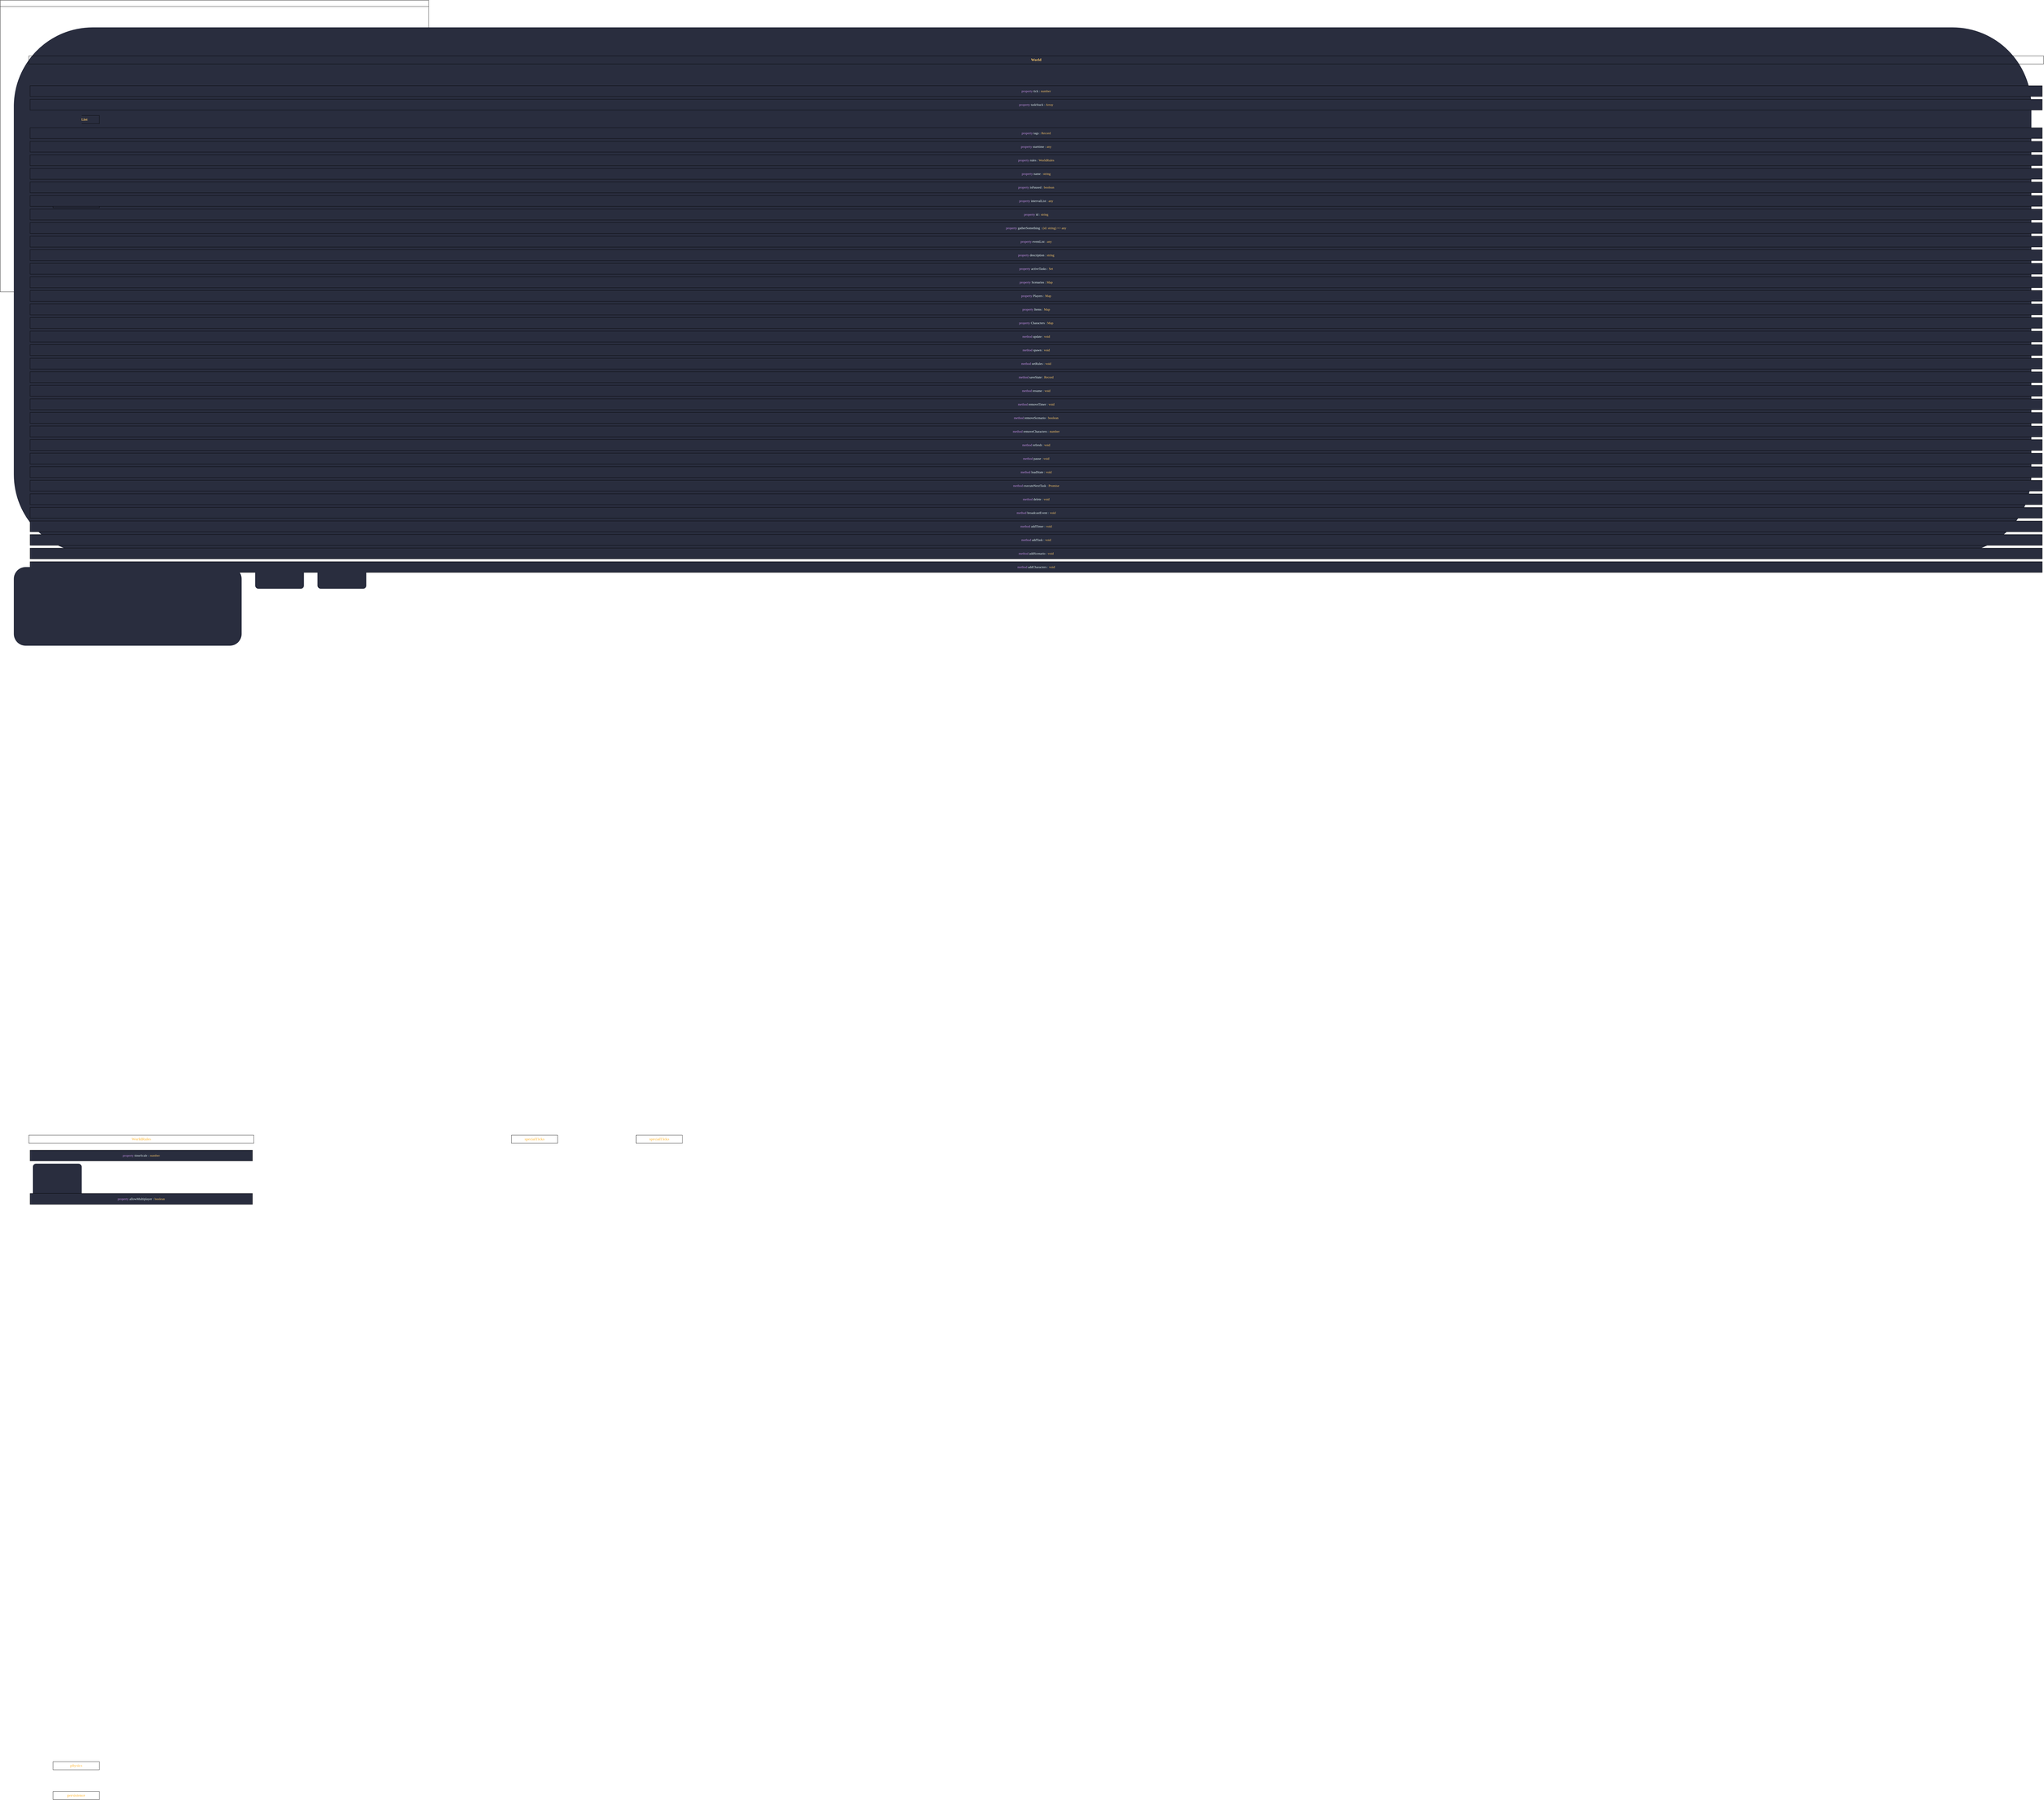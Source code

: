 <mxfile version="21.6.5" type="device">
  <diagram name="Page-1" id="2021846821120">
    <mxGraphModel dx="2037" dy="830" grid="1" gridSize="10" guides="1" toolTips="1" connect="1" arrows="1" fold="1" page="1" pageScale="1" pageWidth="850" pageHeight="1100" math="0" shadow="0">
      <root>
        <mxCell id="0" />
        <mxCell id="1" parent="0" />
        <mxCell id="2021846822128" value="" style="swimlane;whiteSpace=wrap;rounded=0;fillColor=none;dashed=0;html=1;movable=1;resizable=1;swimlaneFillColor=none;" vertex="1" parent="1">
  <mxGeometry x="30" y="75" width="1580" height="1075" as="geometry" />
</mxCell>
        <mxCell id="2021841974800" value="" style="whiteSpace=wrap;rounded=1;fillColor=#292D3E;strokeColor=none;dashed=0;html=1;strokeWidth=3;" vertex="1" parent="2021846822128">
  <mxGeometry x="50" y="100" width="7440" height="1940" as="geometry" />
</mxCell>
        <mxCell id="2021841975760" value="&lt;b&gt;World&lt;/b&gt;" style="whiteSpace=wrap;rounded=0;fillColor=none;dashed=0;fontFamily=Verdana;fontSize=14;fontColor=#FFCB6B;html=1;" vertex="1" parent="2021841974800">
  <mxGeometry x="55" y="105" width="7430" height="30" as="geometry" />
</mxCell>
        <mxCell id="2021841976720" value="" style="whiteSpace=wrap;rounded=1;fillColor=#292D3E;strokeColor=none;dashed=0;html=1;strokeWidth=3;" vertex="1" parent="2021841974800">
  <mxGeometry x="70" y="160" width="180" height="80" as="geometry" />
</mxCell>
        <mxCell id="2021841977040" value="&lt;b&gt;tickTimerList&lt;/b&gt;" style="whiteSpace=wrap;rounded=0;fillColor=none;dashed=0;fontFamily=Verdana;fontSize=14;fontColor=#FFCB6B;html=1;" vertex="1" parent="2021841976720">
  <mxGeometry x="75" y="165" width="170" height="30" as="geometry" />
</mxCell>
        <mxCell id="2021847236688" value="&lt;div style=&quot;font-family:Consolas;font-size:12px&quot;&gt;&lt;span style=&quot;color:#C792EA&quot;&gt;property&lt;/span&gt; &lt;span style=&quot;color:#EEFFFF&quot;&gt;tick&lt;/span&gt; &lt;span style=&quot;color:#89DDFF&quot;&gt;:&lt;/span&gt; &lt;span style=&quot;color:#FFCB6B&quot;&gt;number&lt;/span&gt;&lt;/div&gt;" style="whiteSpace=wrap;rounded=0;fillColor=#292D3E;dashed=0;fontColor=#EEFFFF;fontFamily=Consolas;fontSize=12;html=1;" vertex="1" parent="2021841974800">
  <mxGeometry x="60" y="215" width="7420" height="40" as="geometry" />
</mxCell>
        <mxCell id="2021847237008" value="&lt;div style=&quot;font-family:Consolas;font-size:12px&quot;&gt;&lt;span style=&quot;color:#C792EA&quot;&gt;property&lt;/span&gt; &lt;span style=&quot;color:#EEFFFF&quot;&gt;taskStack&lt;/span&gt; &lt;span style=&quot;color:#89DDFF&quot;&gt;:&lt;/span&gt; &lt;span style=&quot;color:#FFCB6B&quot;&gt;Array&lt;Function&gt;&lt;/span&gt;&lt;/div&gt;" style="whiteSpace=wrap;rounded=0;fillColor=#292D3E;dashed=0;fontColor=#EEFFFF;fontFamily=Consolas;fontSize=12;html=1;" vertex="1" parent="2021841974800">
  <mxGeometry x="60" y="265" width="7420" height="40" as="geometry" />
</mxCell>
        <mxCell id="2021847237328" value="" style="whiteSpace=wrap;rounded=1;fillColor=#292D3E;strokeColor=none;dashed=0;html=1;strokeWidth=3;" vertex="1" parent="2021841974800">
  <mxGeometry x="70" y="315" width="180" height="80" as="geometry" />
</mxCell>
        <mxCell id="2021847237648" value="&lt;b&gt;taskQueue&lt;/b&gt;" style="whiteSpace=wrap;rounded=0;fillColor=none;dashed=0;fontFamily=Verdana;fontSize=14;fontColor=#FFCB6B;html=1;" vertex="1" parent="2021847237328">
  <mxGeometry x="75" y="320" width="170" height="30" as="geometry" />
</mxCell>
        <mxCell id="2021847237968" value="&lt;div style=&quot;font-family:Consolas;font-size:12px&quot;&gt;&lt;span style=&quot;color:#C792EA&quot;&gt;property&lt;/span&gt; &lt;span style=&quot;color:#EEFFFF&quot;&gt;tags&lt;/span&gt; &lt;span style=&quot;color:#89DDFF&quot;&gt;:&lt;/span&gt; &lt;span style=&quot;color:#FFCB6B&quot;&gt;Record&lt;string, any&gt;&lt;/span&gt;&lt;/div&gt;" style="whiteSpace=wrap;rounded=0;fillColor=#292D3E;dashed=0;fontColor=#EEFFFF;fontFamily=Consolas;fontSize=12;html=1;" vertex="1" parent="2021841974800">
  <mxGeometry x="60" y="370" width="7420" height="40" as="geometry" />
</mxCell>
        <mxCell id="2021847238288" value="&lt;div style=&quot;font-family:Consolas;font-size:12px&quot;&gt;&lt;span style=&quot;color:#C792EA&quot;&gt;property&lt;/span&gt; &lt;span style=&quot;color:#EEFFFF&quot;&gt;starttime&lt;/span&gt; &lt;span style=&quot;color:#89DDFF&quot;&gt;:&lt;/span&gt; &lt;span style=&quot;color:#FFCB6B&quot;&gt;any&lt;/span&gt;&lt;/div&gt;" style="whiteSpace=wrap;rounded=0;fillColor=#292D3E;dashed=0;fontColor=#EEFFFF;fontFamily=Consolas;fontSize=12;html=1;" vertex="1" parent="2021841974800">
  <mxGeometry x="60" y="420" width="7420" height="40" as="geometry" />
</mxCell>
        <mxCell id="2021847238608" value="&lt;div style=&quot;font-family:Consolas;font-size:12px&quot;&gt;&lt;span style=&quot;color:#C792EA&quot;&gt;property&lt;/span&gt; &lt;span style=&quot;color:#EEFFFF&quot;&gt;rules&lt;/span&gt; &lt;span style=&quot;color:#89DDFF&quot;&gt;:&lt;/span&gt; &lt;span style=&quot;color:#FFCB6B&quot;&gt;WorldRules&lt;/span&gt;&lt;/div&gt;" style="whiteSpace=wrap;rounded=0;fillColor=#292D3E;dashed=0;fontColor=#EEFFFF;fontFamily=Consolas;fontSize=12;html=1;" vertex="1" parent="2021841974800">
  <mxGeometry x="60" y="470" width="7420" height="40" as="geometry" />
</mxCell>
        <mxCell id="2021847238928" value="&lt;div style=&quot;font-family:Consolas;font-size:12px&quot;&gt;&lt;span style=&quot;color:#C792EA&quot;&gt;property&lt;/span&gt; &lt;span style=&quot;color:#EEFFFF&quot;&gt;name&lt;/span&gt; &lt;span style=&quot;color:#89DDFF&quot;&gt;:&lt;/span&gt; &lt;span style=&quot;color:#FFCB6B&quot;&gt;string&lt;/span&gt;&lt;/div&gt;" style="whiteSpace=wrap;rounded=0;fillColor=#292D3E;dashed=0;fontColor=#EEFFFF;fontFamily=Consolas;fontSize=12;html=1;" vertex="1" parent="2021841974800">
  <mxGeometry x="60" y="520" width="7420" height="40" as="geometry" />
</mxCell>
        <mxCell id="2021847239248" value="&lt;div style=&quot;font-family:Consolas;font-size:12px&quot;&gt;&lt;span style=&quot;color:#C792EA&quot;&gt;property&lt;/span&gt; &lt;span style=&quot;color:#EEFFFF&quot;&gt;isPaused&lt;/span&gt; &lt;span style=&quot;color:#89DDFF&quot;&gt;:&lt;/span&gt; &lt;span style=&quot;color:#FFCB6B&quot;&gt;boolean&lt;/span&gt;&lt;/div&gt;" style="whiteSpace=wrap;rounded=0;fillColor=#292D3E;dashed=0;fontColor=#EEFFFF;fontFamily=Consolas;fontSize=12;html=1;" vertex="1" parent="2021841974800">
  <mxGeometry x="60" y="570" width="7420" height="40" as="geometry" />
</mxCell>
        <mxCell id="2021847239568" value="&lt;div style=&quot;font-family:Consolas;font-size:12px&quot;&gt;&lt;span style=&quot;color:#C792EA&quot;&gt;property&lt;/span&gt; &lt;span style=&quot;color:#EEFFFF&quot;&gt;intervalList&lt;/span&gt; &lt;span style=&quot;color:#89DDFF&quot;&gt;:&lt;/span&gt; &lt;span style=&quot;color:#FFCB6B&quot;&gt;any&lt;/span&gt;&lt;/div&gt;" style="whiteSpace=wrap;rounded=0;fillColor=#292D3E;dashed=0;fontColor=#EEFFFF;fontFamily=Consolas;fontSize=12;html=1;" vertex="1" parent="2021841974800">
  <mxGeometry x="60" y="620" width="7420" height="40" as="geometry" />
</mxCell>
        <mxCell id="2021847239888" value="&lt;div style=&quot;font-family:Consolas;font-size:12px&quot;&gt;&lt;span style=&quot;color:#C792EA&quot;&gt;property&lt;/span&gt; &lt;span style=&quot;color:#EEFFFF&quot;&gt;id&lt;/span&gt; &lt;span style=&quot;color:#89DDFF&quot;&gt;:&lt;/span&gt; &lt;span style=&quot;color:#FFCB6B&quot;&gt;string&lt;/span&gt;&lt;/div&gt;" style="whiteSpace=wrap;rounded=0;fillColor=#292D3E;dashed=0;fontColor=#EEFFFF;fontFamily=Consolas;fontSize=12;html=1;" vertex="1" parent="2021841974800">
  <mxGeometry x="60" y="670" width="7420" height="40" as="geometry" />
</mxCell>
        <mxCell id="2021847240208" value="&lt;div style=&quot;font-family:Consolas;font-size:12px&quot;&gt;&lt;span style=&quot;color:#C792EA&quot;&gt;property&lt;/span&gt; &lt;span style=&quot;color:#EEFFFF&quot;&gt;gatherSomething&lt;/span&gt; &lt;span style=&quot;color:#89DDFF&quot;&gt;:&lt;/span&gt; &lt;span style=&quot;color:#FFCB6B&quot;&gt;(id: string) =&gt; any&lt;/span&gt;&lt;/div&gt;" style="whiteSpace=wrap;rounded=0;fillColor=#292D3E;dashed=0;fontColor=#EEFFFF;fontFamily=Consolas;fontSize=12;html=1;" vertex="1" parent="2021841974800">
  <mxGeometry x="60" y="720" width="7420" height="40" as="geometry" />
</mxCell>
        <mxCell id="2021847240528" value="&lt;div style=&quot;font-family:Consolas;font-size:12px&quot;&gt;&lt;span style=&quot;color:#C792EA&quot;&gt;property&lt;/span&gt; &lt;span style=&quot;color:#EEFFFF&quot;&gt;eventList&lt;/span&gt; &lt;span style=&quot;color:#89DDFF&quot;&gt;:&lt;/span&gt; &lt;span style=&quot;color:#FFCB6B&quot;&gt;any&lt;/span&gt;&lt;/div&gt;" style="whiteSpace=wrap;rounded=0;fillColor=#292D3E;dashed=0;fontColor=#EEFFFF;fontFamily=Consolas;fontSize=12;html=1;" vertex="1" parent="2021841974800">
  <mxGeometry x="60" y="770" width="7420" height="40" as="geometry" />
</mxCell>
        <mxCell id="2021847240848" value="&lt;div style=&quot;font-family:Consolas;font-size:12px&quot;&gt;&lt;span style=&quot;color:#C792EA&quot;&gt;property&lt;/span&gt; &lt;span style=&quot;color:#EEFFFF&quot;&gt;description&lt;/span&gt; &lt;span style=&quot;color:#89DDFF&quot;&gt;:&lt;/span&gt; &lt;span style=&quot;color:#FFCB6B&quot;&gt;string&lt;/span&gt;&lt;/div&gt;" style="whiteSpace=wrap;rounded=0;fillColor=#292D3E;dashed=0;fontColor=#EEFFFF;fontFamily=Consolas;fontSize=12;html=1;" vertex="1" parent="2021841974800">
  <mxGeometry x="60" y="820" width="7420" height="40" as="geometry" />
</mxCell>
        <mxCell id="2021847241168" value="&lt;div style=&quot;font-family:Consolas;font-size:12px&quot;&gt;&lt;span style=&quot;color:#C792EA&quot;&gt;property&lt;/span&gt; &lt;span style=&quot;color:#EEFFFF&quot;&gt;activeTasks&lt;/span&gt; &lt;span style=&quot;color:#89DDFF&quot;&gt;:&lt;/span&gt; &lt;span style=&quot;color:#FFCB6B&quot;&gt;Set&lt;string&gt;&lt;/span&gt;&lt;/div&gt;" style="whiteSpace=wrap;rounded=0;fillColor=#292D3E;dashed=0;fontColor=#EEFFFF;fontFamily=Consolas;fontSize=12;html=1;" vertex="1" parent="2021841974800">
  <mxGeometry x="60" y="870" width="7420" height="40" as="geometry" />
</mxCell>
        <mxCell id="2021847241488" value="&lt;div style=&quot;font-family:Consolas;font-size:12px&quot;&gt;&lt;span style=&quot;color:#C792EA&quot;&gt;property&lt;/span&gt; &lt;span style=&quot;color:#EEFFFF&quot;&gt;Scenarios&lt;/span&gt; &lt;span style=&quot;color:#89DDFF&quot;&gt;:&lt;/span&gt; &lt;span style=&quot;color:#FFCB6B&quot;&gt;Map&lt;string, Scenario&gt;&lt;/span&gt;&lt;/div&gt;" style="whiteSpace=wrap;rounded=0;fillColor=#292D3E;dashed=0;fontColor=#EEFFFF;fontFamily=Consolas;fontSize=12;html=1;" vertex="1" parent="2021841974800">
  <mxGeometry x="60" y="920" width="7420" height="40" as="geometry" />
</mxCell>
        <mxCell id="2021847241808" value="&lt;div style=&quot;font-family:Consolas;font-size:12px&quot;&gt;&lt;span style=&quot;color:#C792EA&quot;&gt;property&lt;/span&gt; &lt;span style=&quot;color:#EEFFFF&quot;&gt;Players&lt;/span&gt; &lt;span style=&quot;color:#89DDFF&quot;&gt;:&lt;/span&gt; &lt;span style=&quot;color:#FFCB6B&quot;&gt;Map&lt;string, PlayerCharacter&gt;&lt;/span&gt;&lt;/div&gt;" style="whiteSpace=wrap;rounded=0;fillColor=#292D3E;dashed=0;fontColor=#EEFFFF;fontFamily=Consolas;fontSize=12;html=1;" vertex="1" parent="2021841974800">
  <mxGeometry x="60" y="970" width="7420" height="40" as="geometry" />
</mxCell>
        <mxCell id="2021847242128" value="&lt;div style=&quot;font-family:Consolas;font-size:12px&quot;&gt;&lt;span style=&quot;color:#C792EA&quot;&gt;property&lt;/span&gt; &lt;span style=&quot;color:#EEFFFF&quot;&gt;Items&lt;/span&gt; &lt;span style=&quot;color:#89DDFF&quot;&gt;:&lt;/span&gt; &lt;span style=&quot;color:#FFCB6B&quot;&gt;Map&lt;string, Item&gt;&lt;/span&gt;&lt;/div&gt;" style="whiteSpace=wrap;rounded=0;fillColor=#292D3E;dashed=0;fontColor=#EEFFFF;fontFamily=Consolas;fontSize=12;html=1;" vertex="1" parent="2021841974800">
  <mxGeometry x="60" y="1020" width="7420" height="40" as="geometry" />
</mxCell>
        <mxCell id="2021847242448" value="&lt;div style=&quot;font-family:Consolas;font-size:12px&quot;&gt;&lt;span style=&quot;color:#C792EA&quot;&gt;property&lt;/span&gt; &lt;span style=&quot;color:#EEFFFF&quot;&gt;Characters&lt;/span&gt; &lt;span style=&quot;color:#89DDFF&quot;&gt;:&lt;/span&gt; &lt;span style=&quot;color:#FFCB6B&quot;&gt;Map&lt;string, Character&gt;&lt;/span&gt;&lt;/div&gt;" style="whiteSpace=wrap;rounded=0;fillColor=#292D3E;dashed=0;fontColor=#EEFFFF;fontFamily=Consolas;fontSize=12;html=1;" vertex="1" parent="2021841974800">
  <mxGeometry x="60" y="1070" width="7420" height="40" as="geometry" />
</mxCell>
        <mxCell id="2021847242768" value="&lt;div style=&quot;font-family:Consolas;font-size:12px&quot;&gt;&lt;span style=&quot;color:#C792EA&quot;&gt;method&lt;/span&gt; &lt;span style=&quot;color:#EEFFFF&quot;&gt;update&lt;/span&gt; &lt;span style=&quot;color:#89DDFF&quot;&gt;:&lt;/span&gt; &lt;span style=&quot;color:#FFCB6B&quot;&gt;void&lt;/span&gt;&lt;/div&gt;" style="whiteSpace=wrap;rounded=0;fillColor=#292D3E;dashed=0;fontColor=#EEFFFF;fontFamily=Consolas;fontSize=12;html=1;" vertex="1" parent="2021841974800">
  <mxGeometry x="60" y="1120" width="7420" height="40" as="geometry" />
</mxCell>
        <mxCell id="2021847243088" value="&lt;div style=&quot;font-family:Consolas;font-size:12px&quot;&gt;&lt;span style=&quot;color:#C792EA&quot;&gt;method&lt;/span&gt; &lt;span style=&quot;color:#EEFFFF&quot;&gt;spawn&lt;/span&gt; &lt;span style=&quot;color:#89DDFF&quot;&gt;:&lt;/span&gt; &lt;span style=&quot;color:#FFCB6B&quot;&gt;void&lt;/span&gt;&lt;/div&gt;" style="whiteSpace=wrap;rounded=0;fillColor=#292D3E;dashed=0;fontColor=#EEFFFF;fontFamily=Consolas;fontSize=12;html=1;" vertex="1" parent="2021841974800">
  <mxGeometry x="60" y="1170" width="7420" height="40" as="geometry" />
</mxCell>
        <mxCell id="2021847243408" value="&lt;div style=&quot;font-family:Consolas;font-size:12px&quot;&gt;&lt;span style=&quot;color:#C792EA&quot;&gt;method&lt;/span&gt; &lt;span style=&quot;color:#EEFFFF&quot;&gt;setRules&lt;/span&gt; &lt;span style=&quot;color:#89DDFF&quot;&gt;:&lt;/span&gt; &lt;span style=&quot;color:#FFCB6B&quot;&gt;void&lt;/span&gt;&lt;/div&gt;" style="whiteSpace=wrap;rounded=0;fillColor=#292D3E;dashed=0;fontColor=#EEFFFF;fontFamily=Consolas;fontSize=12;html=1;" vertex="1" parent="2021841974800">
  <mxGeometry x="60" y="1220" width="7420" height="40" as="geometry" />
</mxCell>
        <mxCell id="2021847243728" value="&lt;div style=&quot;font-family:Consolas;font-size:12px&quot;&gt;&lt;span style=&quot;color:#C792EA&quot;&gt;method&lt;/span&gt; &lt;span style=&quot;color:#EEFFFF&quot;&gt;saveState&lt;/span&gt; &lt;span style=&quot;color:#89DDFF&quot;&gt;:&lt;/span&gt; &lt;span style=&quot;color:#FFCB6B&quot;&gt;Record&lt;string, any&gt;&lt;/span&gt;&lt;/div&gt;" style="whiteSpace=wrap;rounded=0;fillColor=#292D3E;dashed=0;fontColor=#EEFFFF;fontFamily=Consolas;fontSize=12;html=1;" vertex="1" parent="2021841974800">
  <mxGeometry x="60" y="1270" width="7420" height="40" as="geometry" />
</mxCell>
        <mxCell id="2021847244048" value="&lt;div style=&quot;font-family:Consolas;font-size:12px&quot;&gt;&lt;span style=&quot;color:#C792EA&quot;&gt;method&lt;/span&gt; &lt;span style=&quot;color:#EEFFFF&quot;&gt;resume&lt;/span&gt; &lt;span style=&quot;color:#89DDFF&quot;&gt;:&lt;/span&gt; &lt;span style=&quot;color:#FFCB6B&quot;&gt;void&lt;/span&gt;&lt;/div&gt;" style="whiteSpace=wrap;rounded=0;fillColor=#292D3E;dashed=0;fontColor=#EEFFFF;fontFamily=Consolas;fontSize=12;html=1;" vertex="1" parent="2021841974800">
  <mxGeometry x="60" y="1320" width="7420" height="40" as="geometry" />
</mxCell>
        <mxCell id="2021847244368" value="&lt;div style=&quot;font-family:Consolas;font-size:12px&quot;&gt;&lt;span style=&quot;color:#C792EA&quot;&gt;method&lt;/span&gt; &lt;span style=&quot;color:#EEFFFF&quot;&gt;removeTimer&lt;/span&gt; &lt;span style=&quot;color:#89DDFF&quot;&gt;:&lt;/span&gt; &lt;span style=&quot;color:#FFCB6B&quot;&gt;void&lt;/span&gt;&lt;/div&gt;" style="whiteSpace=wrap;rounded=0;fillColor=#292D3E;dashed=0;fontColor=#EEFFFF;fontFamily=Consolas;fontSize=12;html=1;" vertex="1" parent="2021841974800">
  <mxGeometry x="60" y="1370" width="7420" height="40" as="geometry" />
</mxCell>
        <mxCell id="2021847244688" value="&lt;div style=&quot;font-family:Consolas;font-size:12px&quot;&gt;&lt;span style=&quot;color:#C792EA&quot;&gt;method&lt;/span&gt; &lt;span style=&quot;color:#EEFFFF&quot;&gt;removeScenario&lt;/span&gt; &lt;span style=&quot;color:#89DDFF&quot;&gt;:&lt;/span&gt; &lt;span style=&quot;color:#FFCB6B&quot;&gt;boolean&lt;/span&gt;&lt;/div&gt;" style="whiteSpace=wrap;rounded=0;fillColor=#292D3E;dashed=0;fontColor=#EEFFFF;fontFamily=Consolas;fontSize=12;html=1;" vertex="1" parent="2021841974800">
  <mxGeometry x="60" y="1420" width="7420" height="40" as="geometry" />
</mxCell>
        <mxCell id="2021847245328" value="&lt;div style=&quot;font-family:Consolas;font-size:12px&quot;&gt;&lt;span style=&quot;color:#C792EA&quot;&gt;method&lt;/span&gt; &lt;span style=&quot;color:#EEFFFF&quot;&gt;removeCharacters&lt;/span&gt; &lt;span style=&quot;color:#89DDFF&quot;&gt;:&lt;/span&gt; &lt;span style=&quot;color:#FFCB6B&quot;&gt;number&lt;/span&gt;&lt;/div&gt;" style="whiteSpace=wrap;rounded=0;fillColor=#292D3E;dashed=0;fontColor=#EEFFFF;fontFamily=Consolas;fontSize=12;html=1;" vertex="1" parent="2021841974800">
  <mxGeometry x="60" y="1470" width="7420" height="40" as="geometry" />
</mxCell>
        <mxCell id="2021847245648" value="&lt;div style=&quot;font-family:Consolas;font-size:12px&quot;&gt;&lt;span style=&quot;color:#C792EA&quot;&gt;method&lt;/span&gt; &lt;span style=&quot;color:#EEFFFF&quot;&gt;refresh&lt;/span&gt; &lt;span style=&quot;color:#89DDFF&quot;&gt;:&lt;/span&gt; &lt;span style=&quot;color:#FFCB6B&quot;&gt;void&lt;/span&gt;&lt;/div&gt;" style="whiteSpace=wrap;rounded=0;fillColor=#292D3E;dashed=0;fontColor=#EEFFFF;fontFamily=Consolas;fontSize=12;html=1;" vertex="1" parent="2021841974800">
  <mxGeometry x="60" y="1520" width="7420" height="40" as="geometry" />
</mxCell>
        <mxCell id="2021847245968" value="&lt;div style=&quot;font-family:Consolas;font-size:12px&quot;&gt;&lt;span style=&quot;color:#C792EA&quot;&gt;method&lt;/span&gt; &lt;span style=&quot;color:#EEFFFF&quot;&gt;pause&lt;/span&gt; &lt;span style=&quot;color:#89DDFF&quot;&gt;:&lt;/span&gt; &lt;span style=&quot;color:#FFCB6B&quot;&gt;void&lt;/span&gt;&lt;/div&gt;" style="whiteSpace=wrap;rounded=0;fillColor=#292D3E;dashed=0;fontColor=#EEFFFF;fontFamily=Consolas;fontSize=12;html=1;" vertex="1" parent="2021841974800">
  <mxGeometry x="60" y="1570" width="7420" height="40" as="geometry" />
</mxCell>
        <mxCell id="2021847246288" value="&lt;div style=&quot;font-family:Consolas;font-size:12px&quot;&gt;&lt;span style=&quot;color:#C792EA&quot;&gt;method&lt;/span&gt; &lt;span style=&quot;color:#EEFFFF&quot;&gt;loadState&lt;/span&gt; &lt;span style=&quot;color:#89DDFF&quot;&gt;:&lt;/span&gt; &lt;span style=&quot;color:#FFCB6B&quot;&gt;void&lt;/span&gt;&lt;/div&gt;" style="whiteSpace=wrap;rounded=0;fillColor=#292D3E;dashed=0;fontColor=#EEFFFF;fontFamily=Consolas;fontSize=12;html=1;" vertex="1" parent="2021841974800">
  <mxGeometry x="60" y="1620" width="7420" height="40" as="geometry" />
</mxCell>
        <mxCell id="2021847246608" value="&lt;div style=&quot;font-family:Consolas;font-size:12px&quot;&gt;&lt;span style=&quot;color:#C792EA&quot;&gt;method&lt;/span&gt; &lt;span style=&quot;color:#EEFFFF&quot;&gt;executeNextTask&lt;/span&gt; &lt;span style=&quot;color:#89DDFF&quot;&gt;:&lt;/span&gt; &lt;span style=&quot;color:#FFCB6B&quot;&gt;Promise&lt;boolean&gt;&lt;/span&gt;&lt;/div&gt;" style="whiteSpace=wrap;rounded=0;fillColor=#292D3E;dashed=0;fontColor=#EEFFFF;fontFamily=Consolas;fontSize=12;html=1;" vertex="1" parent="2021841974800">
  <mxGeometry x="60" y="1670" width="7420" height="40" as="geometry" />
</mxCell>
        <mxCell id="2021847246928" value="&lt;div style=&quot;font-family:Consolas;font-size:12px&quot;&gt;&lt;span style=&quot;color:#C792EA&quot;&gt;method&lt;/span&gt; &lt;span style=&quot;color:#EEFFFF&quot;&gt;delete&lt;/span&gt; &lt;span style=&quot;color:#89DDFF&quot;&gt;:&lt;/span&gt; &lt;span style=&quot;color:#FFCB6B&quot;&gt;void&lt;/span&gt;&lt;/div&gt;" style="whiteSpace=wrap;rounded=0;fillColor=#292D3E;dashed=0;fontColor=#EEFFFF;fontFamily=Consolas;fontSize=12;html=1;" vertex="1" parent="2021841974800">
  <mxGeometry x="60" y="1720" width="7420" height="40" as="geometry" />
</mxCell>
        <mxCell id="2021847247568" value="&lt;div style=&quot;font-family:Consolas;font-size:12px&quot;&gt;&lt;span style=&quot;color:#C792EA&quot;&gt;method&lt;/span&gt; &lt;span style=&quot;color:#EEFFFF&quot;&gt;broadcastEvent&lt;/span&gt; &lt;span style=&quot;color:#89DDFF&quot;&gt;:&lt;/span&gt; &lt;span style=&quot;color:#FFCB6B&quot;&gt;void&lt;/span&gt;&lt;/div&gt;" style="whiteSpace=wrap;rounded=0;fillColor=#292D3E;dashed=0;fontColor=#EEFFFF;fontFamily=Consolas;fontSize=12;html=1;" vertex="1" parent="2021841974800">
  <mxGeometry x="60" y="1770" width="7420" height="40" as="geometry" />
</mxCell>
        <mxCell id="2021847247888" value="&lt;div style=&quot;font-family:Consolas;font-size:12px&quot;&gt;&lt;span style=&quot;color:#C792EA&quot;&gt;method&lt;/span&gt; &lt;span style=&quot;color:#EEFFFF&quot;&gt;addTimer&lt;/span&gt; &lt;span style=&quot;color:#89DDFF&quot;&gt;:&lt;/span&gt; &lt;span style=&quot;color:#FFCB6B&quot;&gt;void&lt;/span&gt;&lt;/div&gt;" style="whiteSpace=wrap;rounded=0;fillColor=#292D3E;dashed=0;fontColor=#EEFFFF;fontFamily=Consolas;fontSize=12;html=1;" vertex="1" parent="2021841974800">
  <mxGeometry x="60" y="1820" width="7420" height="40" as="geometry" />
</mxCell>
        <mxCell id="2021847245008" value="&lt;div style=&quot;font-family:Consolas;font-size:12px&quot;&gt;&lt;span style=&quot;color:#C792EA&quot;&gt;method&lt;/span&gt; &lt;span style=&quot;color:#EEFFFF&quot;&gt;addTask&lt;/span&gt; &lt;span style=&quot;color:#89DDFF&quot;&gt;:&lt;/span&gt; &lt;span style=&quot;color:#FFCB6B&quot;&gt;void&lt;/span&gt;&lt;/div&gt;" style="whiteSpace=wrap;rounded=0;fillColor=#292D3E;dashed=0;fontColor=#EEFFFF;fontFamily=Consolas;fontSize=12;html=1;" vertex="1" parent="2021841974800">
  <mxGeometry x="60" y="1870" width="7420" height="40" as="geometry" />
</mxCell>
        <mxCell id="2021847248208" value="&lt;div style=&quot;font-family:Consolas;font-size:12px&quot;&gt;&lt;span style=&quot;color:#C792EA&quot;&gt;method&lt;/span&gt; &lt;span style=&quot;color:#EEFFFF&quot;&gt;addScenario&lt;/span&gt; &lt;span style=&quot;color:#89DDFF&quot;&gt;:&lt;/span&gt; &lt;span style=&quot;color:#FFCB6B&quot;&gt;void&lt;/span&gt;&lt;/div&gt;" style="whiteSpace=wrap;rounded=0;fillColor=#292D3E;dashed=0;fontColor=#EEFFFF;fontFamily=Consolas;fontSize=12;html=1;" vertex="1" parent="2021841974800">
  <mxGeometry x="60" y="1920" width="7420" height="40" as="geometry" />
</mxCell>
        <mxCell id="2021847248528" value="&lt;div style=&quot;font-family:Consolas;font-size:12px&quot;&gt;&lt;span style=&quot;color:#C792EA&quot;&gt;method&lt;/span&gt; &lt;span style=&quot;color:#EEFFFF&quot;&gt;addCharacters&lt;/span&gt; &lt;span style=&quot;color:#89DDFF&quot;&gt;:&lt;/span&gt; &lt;span style=&quot;color:#FFCB6B&quot;&gt;void&lt;/span&gt;&lt;/div&gt;" style="whiteSpace=wrap;rounded=0;fillColor=#292D3E;dashed=0;fontColor=#EEFFFF;fontFamily=Consolas;fontSize=12;html=1;" vertex="1" parent="2021841974800">
  <mxGeometry x="60" y="1970" width="7420" height="40" as="geometry" />
</mxCell>
        <mxCell id="2021847248848" value="" style="whiteSpace=wrap;rounded=1;fillColor=#292D3E;strokeColor=none;dashed=0;html=1;strokeWidth=3;" vertex="1" parent="2021846822128">
  <mxGeometry x="50" y="2090" width="840" height="290" as="geometry" />
</mxCell>
        <mxCell id="2021847249168" value="&lt;b&gt;WorldRules&lt;/b&gt;" style="whiteSpace=wrap;rounded=0;fillColor=none;dashed=0;fontFamily=Verdana;fontSize=14;fontColor=#FFCB6B;html=1;" vertex="1" parent="2021847248848">
  <mxGeometry x="55" y="2095" width="830" height="30" as="geometry" />
</mxCell>
        <mxCell id="2021847249488" value="&lt;div style=&quot;font-family:Consolas;font-size:12px&quot;&gt;&lt;span style=&quot;color:#C792EA&quot;&gt;property&lt;/span&gt; &lt;span style=&quot;color:#EEFFFF&quot;&gt;timeScale&lt;/span&gt; &lt;span style=&quot;color:#89DDFF&quot;&gt;:&lt;/span&gt; &lt;span style=&quot;color:#FFCB6B&quot;&gt;number&lt;/span&gt;&lt;/div&gt;" style="whiteSpace=wrap;rounded=0;fillColor=#292D3E;dashed=0;fontColor=#EEFFFF;fontFamily=Consolas;fontSize=12;html=1;" vertex="1" parent="2021847248848">
  <mxGeometry x="60" y="2150" width="820" height="40" as="geometry" />
</mxCell>
        <mxCell id="2021847249808" value="" style="whiteSpace=wrap;rounded=1;fillColor=#292D3E;strokeColor=none;dashed=0;html=1;strokeWidth=3;" vertex="1" parent="2021847248848">
  <mxGeometry x="70" y="2200" width="180" height="80" as="geometry" />
</mxCell>
        <mxCell id="2021847250128" value="&lt;b&gt;physics&lt;/b&gt;" style="whiteSpace=wrap;rounded=0;fillColor=none;dashed=0;fontFamily=Verdana;fontSize=14;fontColor=#FFCB6B;html=1;" vertex="1" parent="2021847249808">
  <mxGeometry x="75" y="2205" width="170" height="30" as="geometry" />
</mxCell>
        <mxCell id="2021847250448" value="" style="whiteSpace=wrap;rounded=1;fillColor=#292D3E;strokeColor=none;dashed=0;html=1;strokeWidth=3;" vertex="1" parent="2021847248848">
  <mxGeometry x="70" y="2255" width="180" height="80" as="geometry" />
</mxCell>
        <mxCell id="2021847250768" value="&lt;b&gt;persistence&lt;/b&gt;" style="whiteSpace=wrap;rounded=0;fillColor=none;dashed=0;fontFamily=Verdana;fontSize=14;fontColor=#FFCB6B;html=1;" vertex="1" parent="2021847250448">
  <mxGeometry x="75" y="2260" width="170" height="30" as="geometry" />
</mxCell>
        <mxCell id="2021847251088" value="&lt;div style=&quot;font-family:Consolas;font-size:12px&quot;&gt;&lt;span style=&quot;color:#C792EA&quot;&gt;property&lt;/span&gt; &lt;span style=&quot;color:#EEFFFF&quot;&gt;allowMultiplayer&lt;/span&gt; &lt;span style=&quot;color:#89DDFF&quot;&gt;:&lt;/span&gt; &lt;span style=&quot;color:#FFCB6B&quot;&gt;boolean&lt;/span&gt;&lt;/div&gt;" style="whiteSpace=wrap;rounded=0;fillColor=#292D3E;dashed=0;fontColor=#EEFFFF;fontFamily=Consolas;fontSize=12;html=1;" vertex="1" parent="2021847248848">
  <mxGeometry x="60" y="2310" width="820" height="40" as="geometry" />
</mxCell>
        <mxCell id="2021847251408" value="" style="whiteSpace=wrap;rounded=1;fillColor=#292D3E;strokeColor=none;dashed=0;html=1;strokeWidth=3;" vertex="1" parent="2021846822128">
  <mxGeometry x="940" y="2090" width="180" height="80" as="geometry" />
</mxCell>
        <mxCell id="2021847251728" value="&lt;b&gt;specialTicks&lt;/b&gt;" style="whiteSpace=wrap;rounded=0;fillColor=none;dashed=0;fontFamily=Verdana;fontSize=14;fontColor=#FFCB6B;html=1;" vertex="1" parent="2021847251408">
  <mxGeometry x="945" y="2095" width="170" height="30" as="geometry" />
</mxCell>
        <mxCell id="2021847252048" value="" style="whiteSpace=wrap;rounded=1;fillColor=#292D3E;strokeColor=none;dashed=0;html=1;strokeWidth=3;" vertex="1" parent="2021846822128">
  <mxGeometry x="1170" y="2090" width="180" height="80" as="geometry" />
</mxCell>
        <mxCell id="2021847252368" value="&lt;b&gt;specialTicks&lt;/b&gt;" style="whiteSpace=wrap;rounded=0;fillColor=none;dashed=0;fontFamily=Verdana;fontSize=14;fontColor=#FFCB6B;html=1;" vertex="1" parent="2021847252048">
  <mxGeometry x="1175" y="2095" width="170" height="30" as="geometry" />
</mxCell>
      </root>
    </mxGraphModel>
  </diagram>
</mxfile>